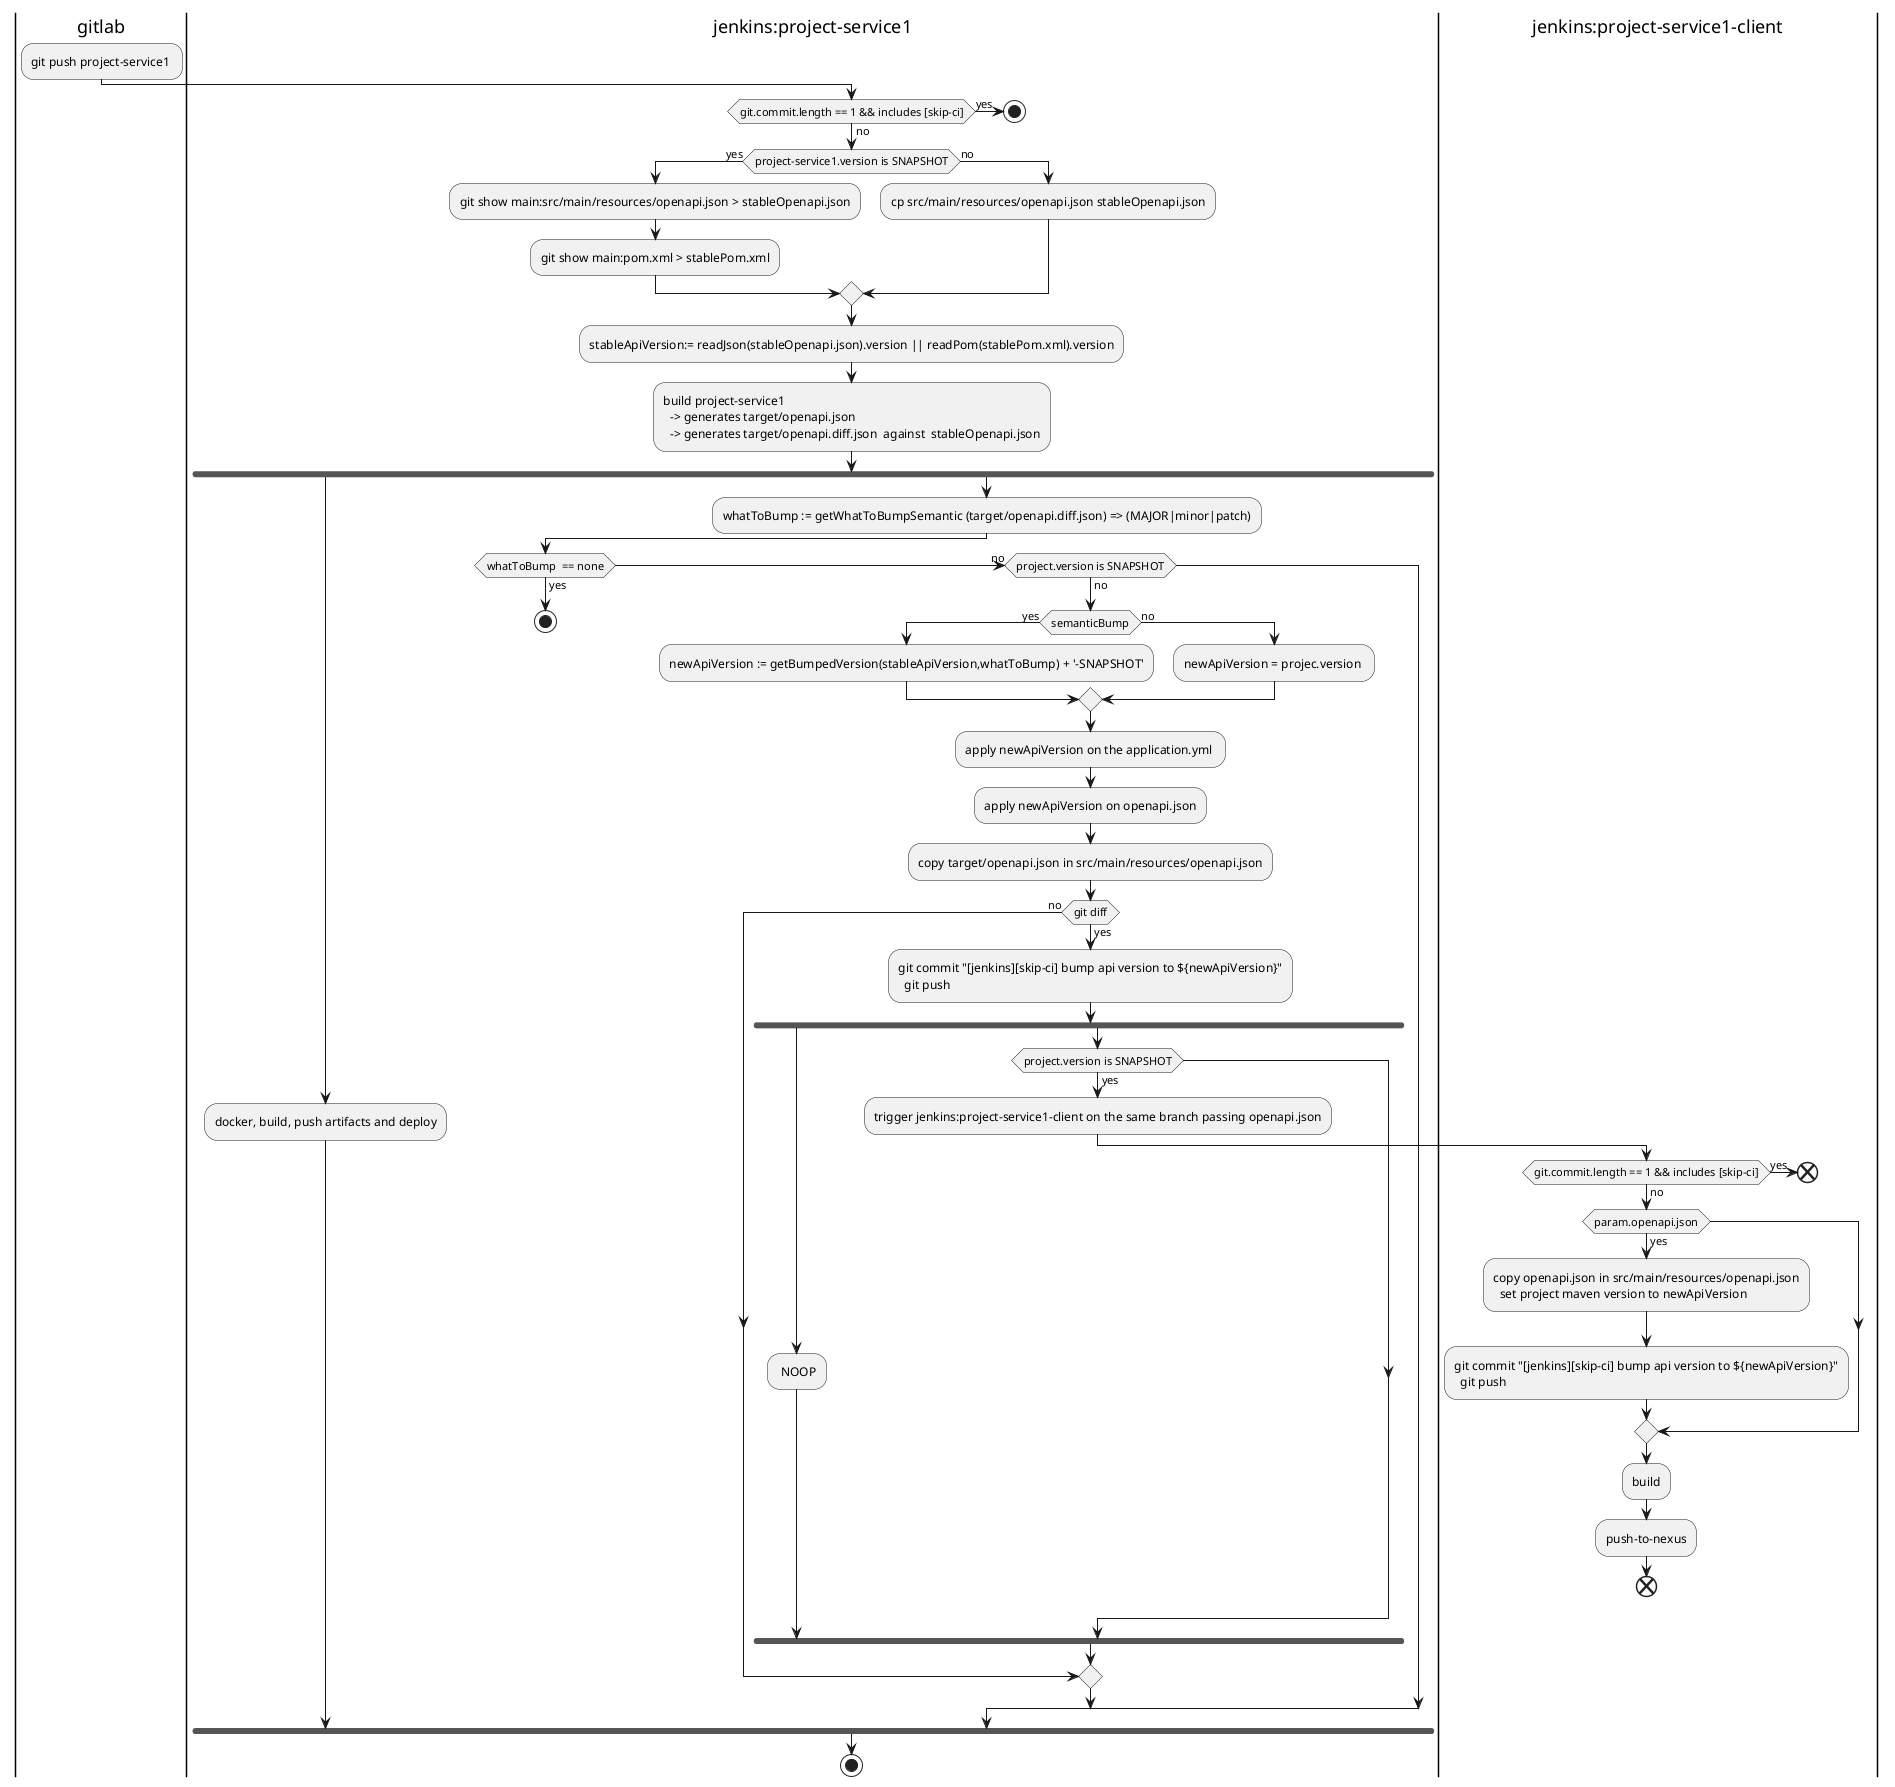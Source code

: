 @startuml "client generation"
|gitlab|
  :git push project-service1 ;
|jenkins:project-service1|
  if(git.commit.length == 1 && includes [skip-ci]) then (yes)
    stop
  else (no)
    if(project-service1.version is SNAPSHOT) then (yes)
      :git show main:src/main/resources/openapi.json > stableOpenapi.json;
      :git show main:pom.xml > stablePom.xml;
    else (no)
      :cp src/main/resources/openapi.json stableOpenapi.json;
    endif
    :stableApiVersion:= readJson(stableOpenapi.json).version || readPom(stablePom.xml).version;
    :build project-service1
      -> generates target/openapi.json 
      -> generates target/openapi.diff.json  against  stableOpenapi.json;
    fork
      :docker, build, push artifacts and deploy;
    fork again
      :whatToBump := getWhatToBumpSemantic (target/openapi.diff.json) => (MAJOR|minor|patch);
      if(whatToBump  == none) then (yes)
        stop
      (no) elseif(project.version is SNAPSHOT) then (no)
        if (semanticBump) then (yes)
          :newApiVersion := getBumpedVersion(stableApiVersion,whatToBump) + '-SNAPSHOT';
        else (no)
          :newApiVersion = projec.version ;
        endif
        :apply newApiVersion on the application.yml ;
        :apply newApiVersion on openapi.json;  
        :copy target/openapi.json in src/main/resources/openapi.json;
        if(git diff) then (yes) 
          :git commit "[jenkins][skip-ci] bump api version to ${newApiVersion}"
            git push ;    
          fork
            |jenkins:project-service1|
            : NOOP;
          fork again
            if(project.version is SNAPSHOT) then (yes)
              :trigger jenkins:project-service1-client on the same branch passing openapi.json;
              |jenkins:project-service1-client|
                if(git.commit.length == 1 && includes [skip-ci]) then (yes)
                  end
                else (no)
                  if (param.openapi.json) then (yes)
                    :copy openapi.json in src/main/resources/openapi.json
                      set project maven version to newApiVersion;
                    :git commit "[jenkins][skip-ci] bump api version to ${newApiVersion}"
                      git push ;                    
                  endif
                  :build;
                  :push-to-nexus;
                endif
                end
              endif
            |jenkins:project-service1|
          end fork
        else (no)
        endif
      endif
    end fork
  endif
  stop
@enduml
